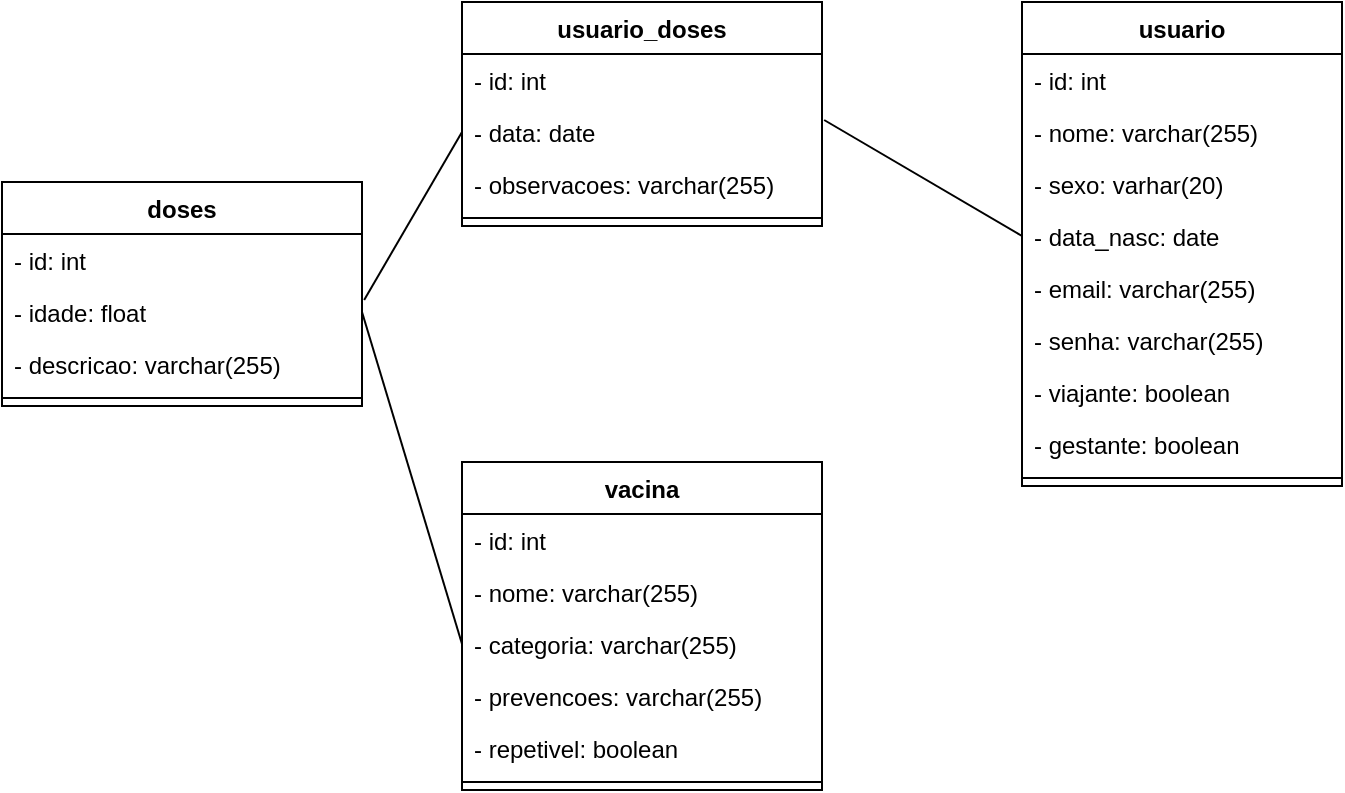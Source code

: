 <mxfile version="14.6.13" type="device"><diagram id="rKu43Ap6q3-nRsOV3IsF" name="Page-1"><mxGraphModel dx="1695" dy="492" grid="1" gridSize="10" guides="1" tooltips="1" connect="1" arrows="1" fold="1" page="1" pageScale="1" pageWidth="827" pageHeight="1169" math="0" shadow="0"><root><mxCell id="0"/><mxCell id="1" parent="0"/><mxCell id="ba_KtL-qDADPluagQ7ZL-5" value="usuario" style="swimlane;fontStyle=1;align=center;verticalAlign=top;childLayout=stackLayout;horizontal=1;startSize=26;horizontalStack=0;resizeParent=1;resizeParentMax=0;resizeLast=0;collapsible=1;marginBottom=0;" parent="1" vertex="1"><mxGeometry x="490" y="80" width="160" height="242" as="geometry"/></mxCell><mxCell id="ba_KtL-qDADPluagQ7ZL-6" value="- id: int" style="text;strokeColor=none;fillColor=none;align=left;verticalAlign=top;spacingLeft=4;spacingRight=4;overflow=hidden;rotatable=0;points=[[0,0.5],[1,0.5]];portConstraint=eastwest;" parent="ba_KtL-qDADPluagQ7ZL-5" vertex="1"><mxGeometry y="26" width="160" height="26" as="geometry"/></mxCell><mxCell id="ba_KtL-qDADPluagQ7ZL-21" value="- nome: varchar(255)" style="text;strokeColor=none;fillColor=none;align=left;verticalAlign=top;spacingLeft=4;spacingRight=4;overflow=hidden;rotatable=0;points=[[0,0.5],[1,0.5]];portConstraint=eastwest;" parent="ba_KtL-qDADPluagQ7ZL-5" vertex="1"><mxGeometry y="52" width="160" height="26" as="geometry"/></mxCell><mxCell id="hSTTEq_7dSky_VFSRI5C-2" value="- sexo: varhar(20)" style="text;strokeColor=none;fillColor=none;align=left;verticalAlign=top;spacingLeft=4;spacingRight=4;overflow=hidden;rotatable=0;points=[[0,0.5],[1,0.5]];portConstraint=eastwest;" parent="ba_KtL-qDADPluagQ7ZL-5" vertex="1"><mxGeometry y="78" width="160" height="26" as="geometry"/></mxCell><mxCell id="LeTwgLuiMmajOSs94uWo-1" value="- data_nasc: date" style="text;strokeColor=none;fillColor=none;align=left;verticalAlign=top;spacingLeft=4;spacingRight=4;overflow=hidden;rotatable=0;points=[[0,0.5],[1,0.5]];portConstraint=eastwest;" parent="ba_KtL-qDADPluagQ7ZL-5" vertex="1"><mxGeometry y="104" width="160" height="26" as="geometry"/></mxCell><mxCell id="ba_KtL-qDADPluagQ7ZL-19" value="- email: varchar(255)" style="text;strokeColor=none;fillColor=none;align=left;verticalAlign=top;spacingLeft=4;spacingRight=4;overflow=hidden;rotatable=0;points=[[0,0.5],[1,0.5]];portConstraint=eastwest;" parent="ba_KtL-qDADPluagQ7ZL-5" vertex="1"><mxGeometry y="130" width="160" height="26" as="geometry"/></mxCell><mxCell id="m9V6-TGA7htsPhgBb71f-1" value="- senha: varchar(255)" style="text;strokeColor=none;fillColor=none;align=left;verticalAlign=top;spacingLeft=4;spacingRight=4;overflow=hidden;rotatable=0;points=[[0,0.5],[1,0.5]];portConstraint=eastwest;" vertex="1" parent="ba_KtL-qDADPluagQ7ZL-5"><mxGeometry y="156" width="160" height="26" as="geometry"/></mxCell><mxCell id="ba_KtL-qDADPluagQ7ZL-20" value="- viajante: boolean" style="text;strokeColor=none;fillColor=none;align=left;verticalAlign=top;spacingLeft=4;spacingRight=4;overflow=hidden;rotatable=0;points=[[0,0.5],[1,0.5]];portConstraint=eastwest;" parent="ba_KtL-qDADPluagQ7ZL-5" vertex="1"><mxGeometry y="182" width="160" height="26" as="geometry"/></mxCell><mxCell id="m9V6-TGA7htsPhgBb71f-2" value="- gestante: boolean" style="text;strokeColor=none;fillColor=none;align=left;verticalAlign=top;spacingLeft=4;spacingRight=4;overflow=hidden;rotatable=0;points=[[0,0.5],[1,0.5]];portConstraint=eastwest;" vertex="1" parent="ba_KtL-qDADPluagQ7ZL-5"><mxGeometry y="208" width="160" height="26" as="geometry"/></mxCell><mxCell id="ba_KtL-qDADPluagQ7ZL-7" value="" style="line;strokeWidth=1;fillColor=none;align=left;verticalAlign=middle;spacingTop=-1;spacingLeft=3;spacingRight=3;rotatable=0;labelPosition=right;points=[];portConstraint=eastwest;" parent="ba_KtL-qDADPluagQ7ZL-5" vertex="1"><mxGeometry y="234" width="160" height="8" as="geometry"/></mxCell><mxCell id="ba_KtL-qDADPluagQ7ZL-9" value="doses" style="swimlane;fontStyle=1;align=center;verticalAlign=top;childLayout=stackLayout;horizontal=1;startSize=26;horizontalStack=0;resizeParent=1;resizeParentMax=0;resizeLast=0;collapsible=1;marginBottom=0;" parent="1" vertex="1"><mxGeometry x="-20" y="170" width="180" height="112" as="geometry"/></mxCell><mxCell id="ba_KtL-qDADPluagQ7ZL-10" value="- id: int" style="text;strokeColor=none;fillColor=none;align=left;verticalAlign=top;spacingLeft=4;spacingRight=4;overflow=hidden;rotatable=0;points=[[0,0.5],[1,0.5]];portConstraint=eastwest;" parent="ba_KtL-qDADPluagQ7ZL-9" vertex="1"><mxGeometry y="26" width="180" height="26" as="geometry"/></mxCell><mxCell id="ba_KtL-qDADPluagQ7ZL-26" value="- idade: float" style="text;strokeColor=none;fillColor=none;align=left;verticalAlign=top;spacingLeft=4;spacingRight=4;overflow=hidden;rotatable=0;points=[[0,0.5],[1,0.5]];portConstraint=eastwest;" parent="ba_KtL-qDADPluagQ7ZL-9" vertex="1"><mxGeometry y="52" width="180" height="26" as="geometry"/></mxCell><mxCell id="hSTTEq_7dSky_VFSRI5C-1" value="- descricao: varchar(255)" style="text;strokeColor=none;fillColor=none;align=left;verticalAlign=top;spacingLeft=4;spacingRight=4;overflow=hidden;rotatable=0;points=[[0,0.5],[1,0.5]];portConstraint=eastwest;" parent="ba_KtL-qDADPluagQ7ZL-9" vertex="1"><mxGeometry y="78" width="180" height="26" as="geometry"/></mxCell><mxCell id="ba_KtL-qDADPluagQ7ZL-11" value="" style="line;strokeWidth=1;fillColor=none;align=left;verticalAlign=middle;spacingTop=-1;spacingLeft=3;spacingRight=3;rotatable=0;labelPosition=right;points=[];portConstraint=eastwest;" parent="ba_KtL-qDADPluagQ7ZL-9" vertex="1"><mxGeometry y="104" width="180" height="8" as="geometry"/></mxCell><mxCell id="m9V6-TGA7htsPhgBb71f-3" value="vacina" style="swimlane;fontStyle=1;align=center;verticalAlign=top;childLayout=stackLayout;horizontal=1;startSize=26;horizontalStack=0;resizeParent=1;resizeParentMax=0;resizeLast=0;collapsible=1;marginBottom=0;" vertex="1" parent="1"><mxGeometry x="210" y="310" width="180" height="164" as="geometry"/></mxCell><mxCell id="m9V6-TGA7htsPhgBb71f-4" value="- id: int" style="text;strokeColor=none;fillColor=none;align=left;verticalAlign=top;spacingLeft=4;spacingRight=4;overflow=hidden;rotatable=0;points=[[0,0.5],[1,0.5]];portConstraint=eastwest;" vertex="1" parent="m9V6-TGA7htsPhgBb71f-3"><mxGeometry y="26" width="180" height="26" as="geometry"/></mxCell><mxCell id="m9V6-TGA7htsPhgBb71f-5" value="- nome: varchar(255)" style="text;strokeColor=none;fillColor=none;align=left;verticalAlign=top;spacingLeft=4;spacingRight=4;overflow=hidden;rotatable=0;points=[[0,0.5],[1,0.5]];portConstraint=eastwest;" vertex="1" parent="m9V6-TGA7htsPhgBb71f-3"><mxGeometry y="52" width="180" height="26" as="geometry"/></mxCell><mxCell id="m9V6-TGA7htsPhgBb71f-6" value="- categoria: varchar(255)" style="text;strokeColor=none;fillColor=none;align=left;verticalAlign=top;spacingLeft=4;spacingRight=4;overflow=hidden;rotatable=0;points=[[0,0.5],[1,0.5]];portConstraint=eastwest;" vertex="1" parent="m9V6-TGA7htsPhgBb71f-3"><mxGeometry y="78" width="180" height="26" as="geometry"/></mxCell><mxCell id="m9V6-TGA7htsPhgBb71f-7" value="- prevencoes: varchar(255)" style="text;strokeColor=none;fillColor=none;align=left;verticalAlign=top;spacingLeft=4;spacingRight=4;overflow=hidden;rotatable=0;points=[[0,0.5],[1,0.5]];portConstraint=eastwest;" vertex="1" parent="m9V6-TGA7htsPhgBb71f-3"><mxGeometry y="104" width="180" height="26" as="geometry"/></mxCell><mxCell id="m9V6-TGA7htsPhgBb71f-8" value="- repetivel: boolean" style="text;strokeColor=none;fillColor=none;align=left;verticalAlign=top;spacingLeft=4;spacingRight=4;overflow=hidden;rotatable=0;points=[[0,0.5],[1,0.5]];portConstraint=eastwest;" vertex="1" parent="m9V6-TGA7htsPhgBb71f-3"><mxGeometry y="130" width="180" height="26" as="geometry"/></mxCell><mxCell id="m9V6-TGA7htsPhgBb71f-9" value="" style="line;strokeWidth=1;fillColor=none;align=left;verticalAlign=middle;spacingTop=-1;spacingLeft=3;spacingRight=3;rotatable=0;labelPosition=right;points=[];portConstraint=eastwest;" vertex="1" parent="m9V6-TGA7htsPhgBb71f-3"><mxGeometry y="156" width="180" height="8" as="geometry"/></mxCell><mxCell id="m9V6-TGA7htsPhgBb71f-10" value="usuario_doses" style="swimlane;fontStyle=1;align=center;verticalAlign=top;childLayout=stackLayout;horizontal=1;startSize=26;horizontalStack=0;resizeParent=1;resizeParentMax=0;resizeLast=0;collapsible=1;marginBottom=0;" vertex="1" parent="1"><mxGeometry x="210" y="80" width="180" height="112" as="geometry"/></mxCell><mxCell id="m9V6-TGA7htsPhgBb71f-11" value="- id: int" style="text;strokeColor=none;fillColor=none;align=left;verticalAlign=top;spacingLeft=4;spacingRight=4;overflow=hidden;rotatable=0;points=[[0,0.5],[1,0.5]];portConstraint=eastwest;" vertex="1" parent="m9V6-TGA7htsPhgBb71f-10"><mxGeometry y="26" width="180" height="26" as="geometry"/></mxCell><mxCell id="m9V6-TGA7htsPhgBb71f-12" value="- data: date" style="text;strokeColor=none;fillColor=none;align=left;verticalAlign=top;spacingLeft=4;spacingRight=4;overflow=hidden;rotatable=0;points=[[0,0.5],[1,0.5]];portConstraint=eastwest;" vertex="1" parent="m9V6-TGA7htsPhgBb71f-10"><mxGeometry y="52" width="180" height="26" as="geometry"/></mxCell><mxCell id="m9V6-TGA7htsPhgBb71f-13" value="- observacoes: varchar(255)" style="text;strokeColor=none;fillColor=none;align=left;verticalAlign=top;spacingLeft=4;spacingRight=4;overflow=hidden;rotatable=0;points=[[0,0.5],[1,0.5]];portConstraint=eastwest;" vertex="1" parent="m9V6-TGA7htsPhgBb71f-10"><mxGeometry y="78" width="180" height="26" as="geometry"/></mxCell><mxCell id="m9V6-TGA7htsPhgBb71f-16" value="" style="line;strokeWidth=1;fillColor=none;align=left;verticalAlign=middle;spacingTop=-1;spacingLeft=3;spacingRight=3;rotatable=0;labelPosition=right;points=[];portConstraint=eastwest;" vertex="1" parent="m9V6-TGA7htsPhgBb71f-10"><mxGeometry y="104" width="180" height="8" as="geometry"/></mxCell><mxCell id="m9V6-TGA7htsPhgBb71f-17" value="" style="endArrow=none;html=1;entryX=0;entryY=0.5;entryDx=0;entryDy=0;exitX=1.006;exitY=0.269;exitDx=0;exitDy=0;exitPerimeter=0;" edge="1" parent="1" source="m9V6-TGA7htsPhgBb71f-12" target="LeTwgLuiMmajOSs94uWo-1"><mxGeometry width="50" height="50" relative="1" as="geometry"><mxPoint x="390" y="280" as="sourcePoint"/><mxPoint x="440" y="230" as="targetPoint"/></mxGeometry></mxCell><mxCell id="m9V6-TGA7htsPhgBb71f-18" value="" style="endArrow=none;html=1;entryX=0;entryY=0.5;entryDx=0;entryDy=0;exitX=1.006;exitY=0.269;exitDx=0;exitDy=0;exitPerimeter=0;" edge="1" parent="1" source="ba_KtL-qDADPluagQ7ZL-26" target="m9V6-TGA7htsPhgBb71f-12"><mxGeometry width="50" height="50" relative="1" as="geometry"><mxPoint x="390" y="280" as="sourcePoint"/><mxPoint x="440" y="230" as="targetPoint"/></mxGeometry></mxCell><mxCell id="m9V6-TGA7htsPhgBb71f-19" value="" style="endArrow=none;html=1;entryX=1;entryY=0.5;entryDx=0;entryDy=0;exitX=0;exitY=0.5;exitDx=0;exitDy=0;" edge="1" parent="1" source="m9V6-TGA7htsPhgBb71f-6" target="ba_KtL-qDADPluagQ7ZL-26"><mxGeometry width="50" height="50" relative="1" as="geometry"><mxPoint x="390" y="280" as="sourcePoint"/><mxPoint x="440" y="230" as="targetPoint"/></mxGeometry></mxCell></root></mxGraphModel></diagram></mxfile>
